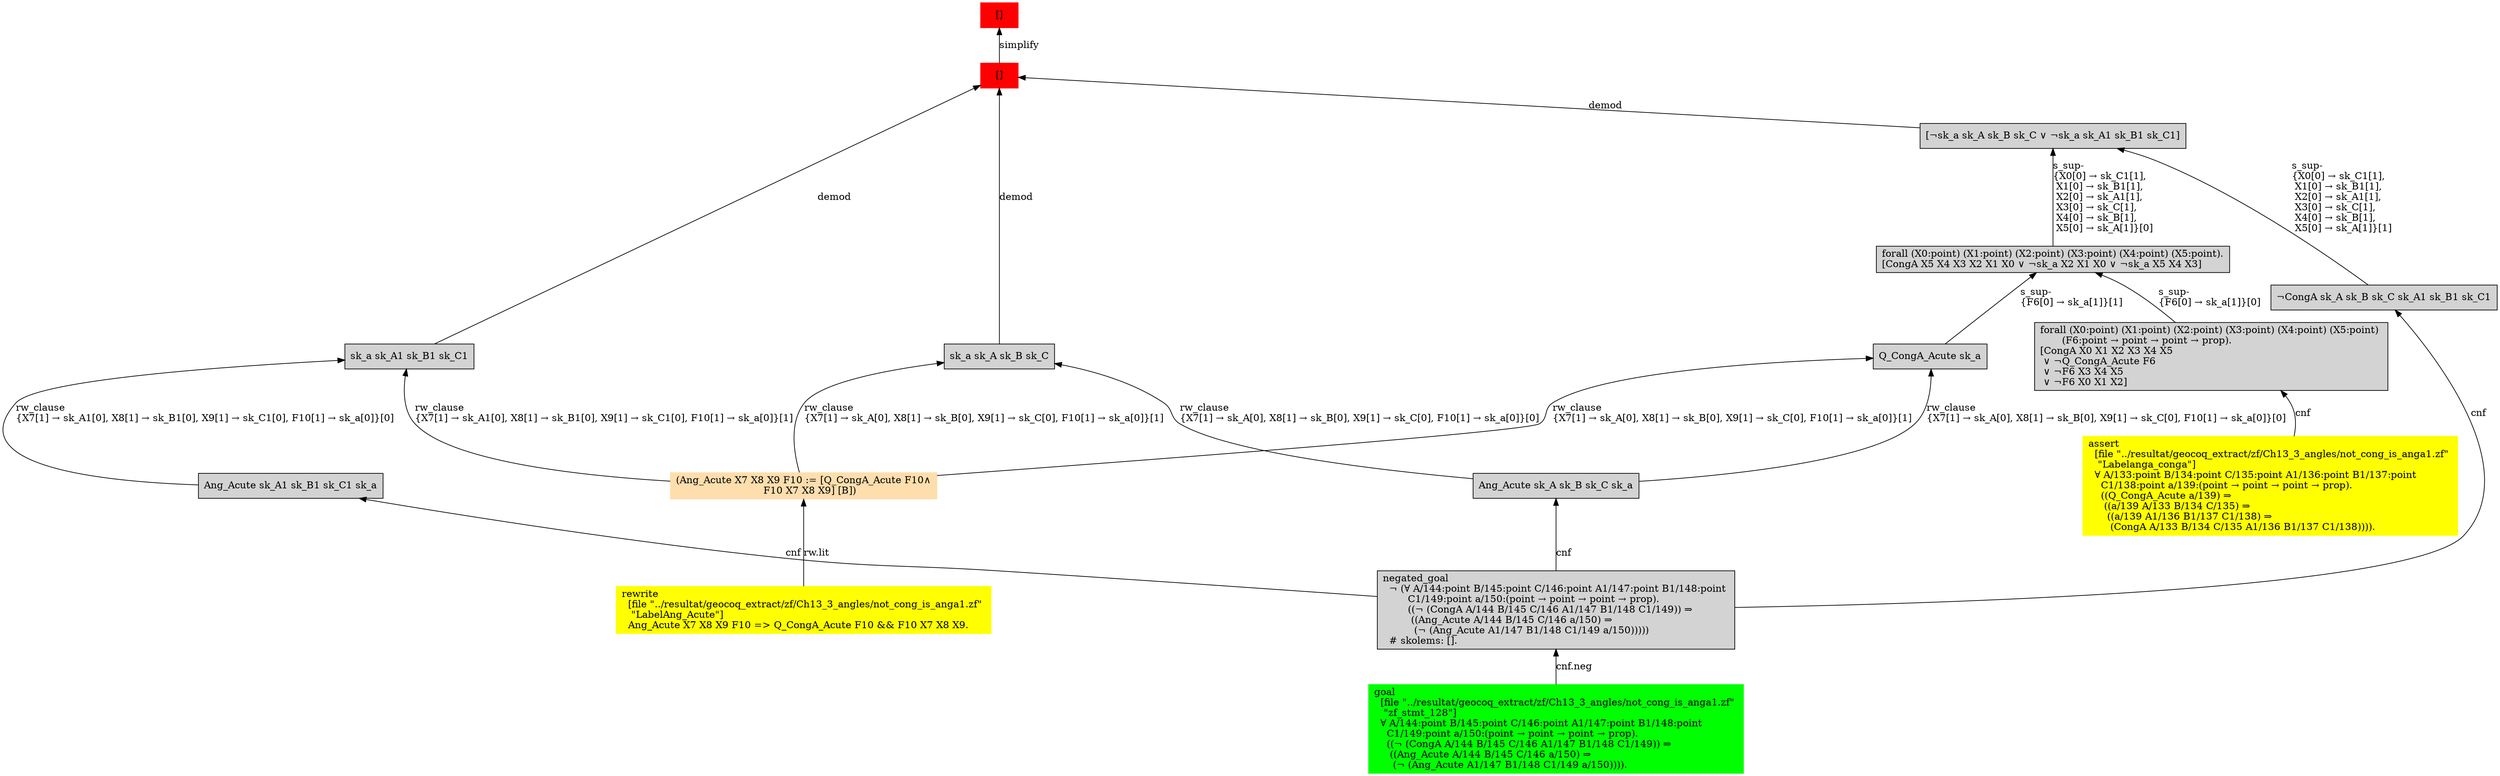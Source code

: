 digraph "unsat_graph" {
  vertex_0 [color=red, label="[]", shape=box, style=filled];
  vertex_0 -> vertex_1 [label="simplify", dir="back"];
  vertex_1 [color=red, label="[]", shape=box, style=filled];
  vertex_1 -> vertex_2 [label="demod", dir="back"];
  vertex_2 [shape=box, label="sk_a sk_A1 sk_B1 sk_C1\l", style=filled];
  vertex_2 -> vertex_3 [label="rw_clause\l\{X7[1] → sk_A1[0], X8[1] → sk_B1[0], X9[1] → sk_C1[0], F10[1] → sk_a[0]\}[1]\l", dir="back"];
  vertex_3 [color=navajowhite, shape=box, label="(Ang_Acute X7 X8 X9 F10 := [Q_CongA_Acute F10∧\l                            F10 X7 X8 X9] [B])\l", style=filled];
  vertex_3 -> vertex_4 [label="rw.lit", dir="back"];
  vertex_4 [color=yellow, shape=box, label="rewrite\l  [file \"../resultat/geocoq_extract/zf/Ch13_3_angles/not_cong_is_anga1.zf\" \l   \"LabelAng_Acute\"]\l  Ang_Acute X7 X8 X9 F10 =\> Q_CongA_Acute F10 && F10 X7 X8 X9.\l", style=filled];
  vertex_2 -> vertex_5 [label="rw_clause\l\{X7[1] → sk_A1[0], X8[1] → sk_B1[0], X9[1] → sk_C1[0], F10[1] → sk_a[0]\}[0]\l", dir="back"];
  vertex_5 [shape=box, label="Ang_Acute sk_A1 sk_B1 sk_C1 sk_a\l", style=filled];
  vertex_5 -> vertex_6 [label="cnf", dir="back"];
  vertex_6 [shape=box, label="negated_goal\l  ¬ (∀ A/144:point B/145:point C/146:point A1/147:point B1/148:point \l        C1/149:point a/150:(point → point → point → prop).\l        ((¬ (CongA A/144 B/145 C/146 A1/147 B1/148 C1/149)) ⇒\l         ((Ang_Acute A/144 B/145 C/146 a/150) ⇒\l          (¬ (Ang_Acute A1/147 B1/148 C1/149 a/150)))))\l  # skolems: [].\l", style=filled];
  vertex_6 -> vertex_7 [label="cnf.neg", dir="back"];
  vertex_7 [color=green, shape=box, label="goal\l  [file \"../resultat/geocoq_extract/zf/Ch13_3_angles/not_cong_is_anga1.zf\" \l   \"zf_stmt_128\"]\l  ∀ A/144:point B/145:point C/146:point A1/147:point B1/148:point \l    C1/149:point a/150:(point → point → point → prop).\l    ((¬ (CongA A/144 B/145 C/146 A1/147 B1/148 C1/149)) ⇒\l     ((Ang_Acute A/144 B/145 C/146 a/150) ⇒\l      (¬ (Ang_Acute A1/147 B1/148 C1/149 a/150)))).\l", style=filled];
  vertex_1 -> vertex_8 [label="demod", dir="back"];
  vertex_8 [shape=box, label="sk_a sk_A sk_B sk_C\l", style=filled];
  vertex_8 -> vertex_3 [label="rw_clause\l\{X7[1] → sk_A[0], X8[1] → sk_B[0], X9[1] → sk_C[0], F10[1] → sk_a[0]\}[1]\l", dir="back"];
  vertex_8 -> vertex_9 [label="rw_clause\l\{X7[1] → sk_A[0], X8[1] → sk_B[0], X9[1] → sk_C[0], F10[1] → sk_a[0]\}[0]\l", dir="back"];
  vertex_9 [shape=box, label="Ang_Acute sk_A sk_B sk_C sk_a\l", style=filled];
  vertex_9 -> vertex_6 [label="cnf", dir="back"];
  vertex_1 -> vertex_10 [label="demod", dir="back"];
  vertex_10 [shape=box, label="[¬sk_a sk_A sk_B sk_C ∨ ¬sk_a sk_A1 sk_B1 sk_C1]\l", style=filled];
  vertex_10 -> vertex_11 [label="s_sup-\l\{X0[0] → sk_C1[1], \l X1[0] → sk_B1[1], \l X2[0] → sk_A1[1], \l X3[0] → sk_C[1], \l X4[0] → sk_B[1], \l X5[0] → sk_A[1]\}[1]\l", dir="back"];
  vertex_11 [shape=box, label="¬CongA sk_A sk_B sk_C sk_A1 sk_B1 sk_C1\l", style=filled];
  vertex_11 -> vertex_6 [label="cnf", dir="back"];
  vertex_10 -> vertex_12 [label="s_sup-\l\{X0[0] → sk_C1[1], \l X1[0] → sk_B1[1], \l X2[0] → sk_A1[1], \l X3[0] → sk_C[1], \l X4[0] → sk_B[1], \l X5[0] → sk_A[1]\}[0]\l", dir="back"];
  vertex_12 [shape=box, label="forall (X0:point) (X1:point) (X2:point) (X3:point) (X4:point) (X5:point).\l[CongA X5 X4 X3 X2 X1 X0 ∨ ¬sk_a X2 X1 X0 ∨ ¬sk_a X5 X4 X3]\l", style=filled];
  vertex_12 -> vertex_13 [label="s_sup-\l\{F6[0] → sk_a[1]\}[0]\l", dir="back"];
  vertex_13 [shape=box, label="forall (X0:point) (X1:point) (X2:point) (X3:point) (X4:point) (X5:point) \l       (F6:point → point → point → prop).\l[CongA X0 X1 X2 X3 X4 X5\l ∨ ¬Q_CongA_Acute F6\l ∨ ¬F6 X3 X4 X5\l ∨ ¬F6 X0 X1 X2]\l", style=filled];
  vertex_13 -> vertex_14 [label="cnf", dir="back"];
  vertex_14 [color=yellow, shape=box, label="assert\l  [file \"../resultat/geocoq_extract/zf/Ch13_3_angles/not_cong_is_anga1.zf\" \l   \"Labelanga_conga\"]\l  ∀ A/133:point B/134:point C/135:point A1/136:point B1/137:point \l    C1/138:point a/139:(point → point → point → prop).\l    ((Q_CongA_Acute a/139) ⇒\l     ((a/139 A/133 B/134 C/135) ⇒\l      ((a/139 A1/136 B1/137 C1/138) ⇒\l       (CongA A/133 B/134 C/135 A1/136 B1/137 C1/138)))).\l", style=filled];
  vertex_12 -> vertex_15 [label="s_sup-\l\{F6[0] → sk_a[1]\}[1]\l", dir="back"];
  vertex_15 [shape=box, label="Q_CongA_Acute sk_a\l", style=filled];
  vertex_15 -> vertex_3 [label="rw_clause\l\{X7[1] → sk_A[0], X8[1] → sk_B[0], X9[1] → sk_C[0], F10[1] → sk_a[0]\}[1]\l", dir="back"];
  vertex_15 -> vertex_9 [label="rw_clause\l\{X7[1] → sk_A[0], X8[1] → sk_B[0], X9[1] → sk_C[0], F10[1] → sk_a[0]\}[0]\l", dir="back"];
  }


